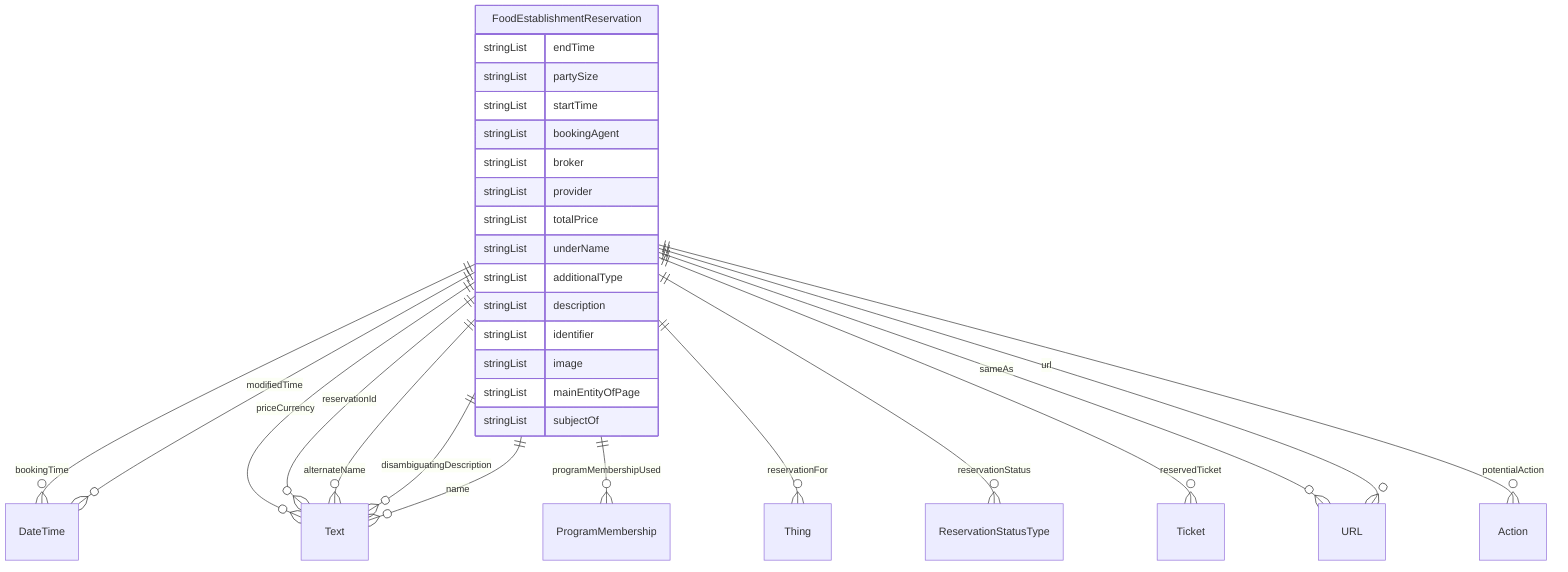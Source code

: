 erDiagram
FoodEstablishmentReservation {
    stringList endTime  
    stringList partySize  
    stringList startTime  
    stringList bookingAgent  
    stringList broker  
    stringList provider  
    stringList totalPrice  
    stringList underName  
    stringList additionalType  
    stringList description  
    stringList identifier  
    stringList image  
    stringList mainEntityOfPage  
    stringList subjectOf  
}

FoodEstablishmentReservation ||--}o DateTime : "bookingTime"
FoodEstablishmentReservation ||--}o DateTime : "modifiedTime"
FoodEstablishmentReservation ||--}o Text : "priceCurrency"
FoodEstablishmentReservation ||--}o ProgramMembership : "programMembershipUsed"
FoodEstablishmentReservation ||--}o Thing : "reservationFor"
FoodEstablishmentReservation ||--}o Text : "reservationId"
FoodEstablishmentReservation ||--}o ReservationStatusType : "reservationStatus"
FoodEstablishmentReservation ||--}o Ticket : "reservedTicket"
FoodEstablishmentReservation ||--}o Text : "alternateName"
FoodEstablishmentReservation ||--}o Text : "disambiguatingDescription"
FoodEstablishmentReservation ||--}o Text : "name"
FoodEstablishmentReservation ||--}o URL : "sameAs"
FoodEstablishmentReservation ||--}o Action : "potentialAction"
FoodEstablishmentReservation ||--}o URL : "url"
